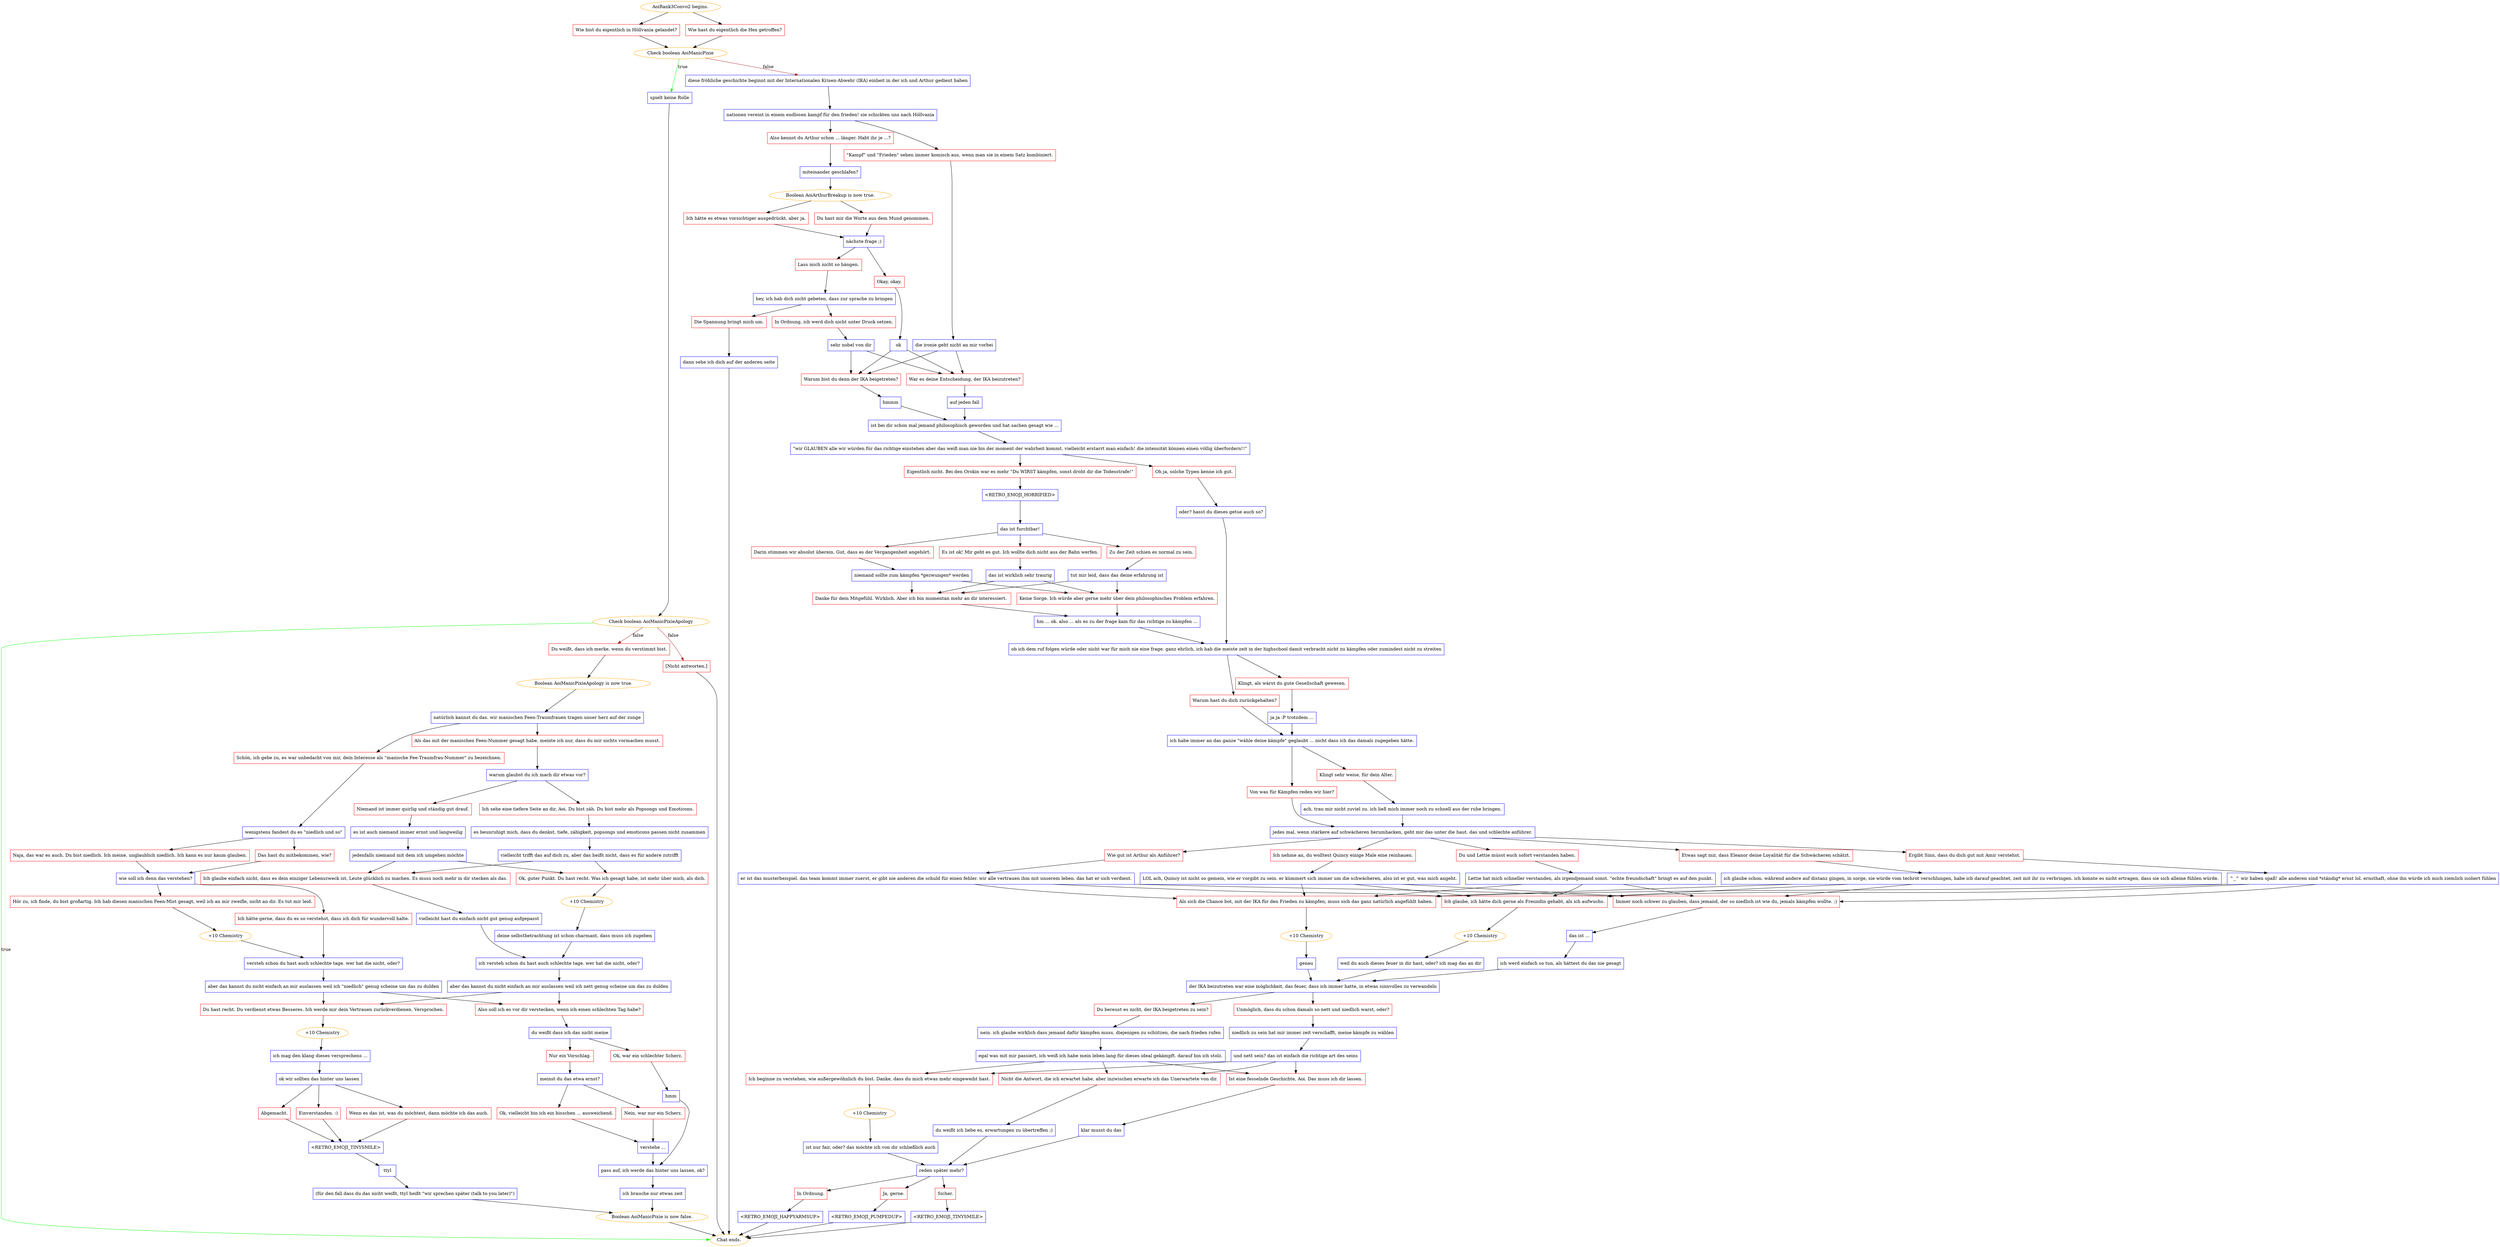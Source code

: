 digraph {
	"AoiRank3Convo2 begins." [color=orange];
		"AoiRank3Convo2 begins." -> j864762745;
		"AoiRank3Convo2 begins." -> j1883162510;
	j864762745 [label="Wie bist du eigentlich in Höllvania gelandet?",shape=box,color=red];
		j864762745 -> j1553637798;
	j1883162510 [label="Wie hast du eigentlich die Hex getroffen?",shape=box,color=red];
		j1883162510 -> j1553637798;
	j1553637798 [label="Check boolean AoiManicPixie",color=orange];
		j1553637798 -> j3520966900 [label=true,color=green];
		j1553637798 -> j3235862831 [label=false,color=brown];
	j3520966900 [label="spielt keine Rolle",shape=box,color=blue];
		j3520966900 -> j2806985163;
	j3235862831 [label="diese fröhliche geschichte beginnt mit der Internationalen Krisen-Abwehr (IKA) einheit in der ich und Arthur gedient haben",shape=box,color=blue];
		j3235862831 -> j1996495214;
	j2806985163 [label="Check boolean AoiManicPixieApology",color=orange];
		j2806985163 -> "Chat ends." [label=true,color=green];
		j2806985163 -> j851475613 [label=false,color=brown];
		j2806985163 -> j2595336394 [label=false,color=brown];
	j1996495214 [label="nationen vereint in einem endlosen kampf für den frieden! sie schickten uns nach Höllvania",shape=box,color=blue];
		j1996495214 -> j2620313215;
		j1996495214 -> j3099620697;
	"Chat ends." [color=orange];
	j851475613 [label="Du weißt, dass ich merke, wenn du verstimmt bist.",shape=box,color=red];
		j851475613 -> j498079741;
	j2595336394 [label="[Nicht antworten.]",shape=box,color=red];
		j2595336394 -> "Chat ends.";
	j2620313215 [label="Also kennst du Arthur schon ... länger. Habt ihr je ...?",shape=box,color=red];
		j2620313215 -> j2242376869;
	j3099620697 [label="\"Kampf\" und \"Frieden\" sehen immer komisch aus, wenn man sie in einem Satz kombiniert.",shape=box,color=red];
		j3099620697 -> j3806320442;
	j498079741 [label="Boolean AoiManicPixieApology is now true.",color=orange];
		j498079741 -> j4805864;
	j2242376869 [label="miteinander geschlafen?",shape=box,color=blue];
		j2242376869 -> j1782455318;
	j3806320442 [label="die ironie geht nicht an mir vorbei",shape=box,color=blue];
		j3806320442 -> j4048262210;
		j3806320442 -> j2305287627;
	j4805864 [label="natürlich kannst du das. wir manischen Feen-Traumfrauen tragen unser herz auf der zunge",shape=box,color=blue];
		j4805864 -> j3821936784;
		j4805864 -> j1085351631;
	j1782455318 [label="Boolean AoiArthurBreakup is now true.",color=orange];
		j1782455318 -> j1448862491;
		j1782455318 -> j288863365;
	j4048262210 [label="Warum bist du denn der IKA beigetreten?",shape=box,color=red];
		j4048262210 -> j2443306066;
	j2305287627 [label="War es deine Entscheidung, der IKA beizutreten?",shape=box,color=red];
		j2305287627 -> j4219327224;
	j3821936784 [label="Schön, ich gebe zu, es war unbedacht von mir, dein Interesse als \"manische Fee-Traumfrau-Nummer\" zu bezeichnen.",shape=box,color=red];
		j3821936784 -> j4017072816;
	j1085351631 [label="Als das mit der manischen Feen-Nummer gesagt habe, meinte ich nur, dass du mir nichts vormachen musst.",shape=box,color=red];
		j1085351631 -> j154964839;
	j1448862491 [label="Ich hätte es etwas vorsichtiger ausgedrückt, aber ja.",shape=box,color=red];
		j1448862491 -> j642836425;
	j288863365 [label="Du hast mir die Worte aus dem Mund genommen.",shape=box,color=red];
		j288863365 -> j642836425;
	j2443306066 [label="hmmm",shape=box,color=blue];
		j2443306066 -> j3974051744;
	j4219327224 [label="auf jeden fall",shape=box,color=blue];
		j4219327224 -> j3974051744;
	j4017072816 [label="wenigstens fandest du es \"niedlich und so\"",shape=box,color=blue];
		j4017072816 -> j3513795025;
		j4017072816 -> j3128503832;
	j154964839 [label="warum glaubst du ich mach dir etwas vor?",shape=box,color=blue];
		j154964839 -> j1484970798;
		j154964839 -> j317480051;
	j642836425 [label="nächste frage ;)",shape=box,color=blue];
		j642836425 -> j1111039862;
		j642836425 -> j3064901456;
	j3974051744 [label="ist bei dir schon mal jemand philosophisch geworden und hat sachen gesagt wie ...",shape=box,color=blue];
		j3974051744 -> j3169550085;
	j3513795025 [label="Naja, das war es auch. Du bist niedlich. Ich meine, unglaublich niedlich. Ich kann es nur kaum glauben.",shape=box,color=red];
		j3513795025 -> j3441387315;
	j3128503832 [label="Das hast du mitbekommen, wie?",shape=box,color=red];
		j3128503832 -> j3441387315;
	j1484970798 [label="Niemand ist immer quirlig und ständig gut drauf.",shape=box,color=red];
		j1484970798 -> j1119617788;
	j317480051 [label="Ich sehe eine tiefere Seite an dir, Aoi. Du bist zäh. Du bist mehr als Popsongs und Emoticons.",shape=box,color=red];
		j317480051 -> j4110920037;
	j1111039862 [label="Lass mich nicht so hängen.",shape=box,color=red];
		j1111039862 -> j282575625;
	j3064901456 [label="Okay, okay.",shape=box,color=red];
		j3064901456 -> j2967577587;
	j3169550085 [label="\"wir GLAUBEN alle wir würden für das richtige einstehen aber das weiß man nie bis der moment der wahrheit kommt. vielleicht erstarrt man einfach! die intensität können einen völlig überfordern!!\"",shape=box,color=blue];
		j3169550085 -> j738451144;
		j3169550085 -> j3405852339;
	j3441387315 [label="wie soll ich denn das verstehen?",shape=box,color=blue];
		j3441387315 -> j1796411086;
		j3441387315 -> j3014540306;
	j1119617788 [label="es ist auch niemand immer ernst und langweilig",shape=box,color=blue];
		j1119617788 -> j912879449;
	j4110920037 [label="es beunruhigt mich, dass du denkst, tiefe, zähigkeit, popsongs und emoticons passen nicht zusammen",shape=box,color=blue];
		j4110920037 -> j2368093037;
	j282575625 [label="hey, ich hab dich nicht gebeten, dass zur sprache zu bringen",shape=box,color=blue];
		j282575625 -> j2819635280;
		j282575625 -> j2657307046;
	j2967577587 [label="ok",shape=box,color=blue];
		j2967577587 -> j4048262210;
		j2967577587 -> j2305287627;
	j738451144 [label="Eigentlich nicht. Bei den Orokin war es mehr \"Du WIRST kämpfen, sonst droht dir die Todesstrafe!\"",shape=box,color=red];
		j738451144 -> j2222434973;
	j3405852339 [label="Oh ja, solche Typen kenne ich gut.",shape=box,color=red];
		j3405852339 -> j3782670789;
	j1796411086 [label="Hör zu, ich finde, du bist großartig. Ich hab diesen manischen Feen-Mist gesagt, weil ich an mir zweifle, nicht an dir. Es tut mir leid.",shape=box,color=red];
		j1796411086 -> j1032987447;
	j3014540306 [label="Ich hätte gerne, dass du es so verstehst, dass ich dich für wundervoll halte.",shape=box,color=red];
		j3014540306 -> j1659605745;
	j912879449 [label="jedenfalls niemand mit dem ich umgehen möchte",shape=box,color=blue];
		j912879449 -> j712800835;
		j912879449 -> j821107644;
	j2368093037 [label="vielleicht trifft das auf dich zu, aber das heißt nicht, dass es für andere zutrifft",shape=box,color=blue];
		j2368093037 -> j821107644;
		j2368093037 -> j712800835;
	j2819635280 [label="Die Spannung bringt mich um.",shape=box,color=red];
		j2819635280 -> j2695316374;
	j2657307046 [label="In Ordnung, ich werd dich nicht unter Druck setzen.",shape=box,color=red];
		j2657307046 -> j838693071;
	j2222434973 [label="<RETRO_EMOJI_HORRIFIED>",shape=box,color=blue];
		j2222434973 -> j984982737;
	j3782670789 [label="oder? hasst du dieses getue auch so?",shape=box,color=blue];
		j3782670789 -> j4185078154;
	j1032987447 [label="+10 Chemistry",color=orange];
		j1032987447 -> j1659605745;
	j1659605745 [label="versteh schon du hast auch schlechte tage. wer hat die nicht, oder?",shape=box,color=blue];
		j1659605745 -> j418434303;
	j712800835 [label="Ich glaube einfach nicht, dass es dein einziger Lebenszweck ist, Leute glücklich zu machen. Es muss noch mehr in dir stecken als das.",shape=box,color=red];
		j712800835 -> j4213808456;
	j821107644 [label="Ok, guter Punkt. Du hast recht. Was ich gesagt habe, ist mehr über mich, als dich.",shape=box,color=red];
		j821107644 -> j4251156137;
	j2695316374 [label="dann sehe ich dich auf der anderen seite",shape=box,color=blue];
		j2695316374 -> "Chat ends.";
	j838693071 [label="sehr nobel von dir",shape=box,color=blue];
		j838693071 -> j4048262210;
		j838693071 -> j2305287627;
	j984982737 [label="das ist furchtbar!",shape=box,color=blue];
		j984982737 -> j550458605;
		j984982737 -> j367933372;
		j984982737 -> j2699960001;
	j4185078154 [label="ob ich dem ruf folgen würde oder nicht war für mich nie eine frage. ganz ehrlich, ich hab die meiste zeit in der highschool damit verbracht nicht zu kämpfen oder zumindest nicht zu streiten",shape=box,color=blue];
		j4185078154 -> j1913186380;
		j4185078154 -> j2024967519;
	j418434303 [label="aber das kannst du nicht einfach an mir auslassen weil ich \"niedlich\" genug scheine um das zu dulden",shape=box,color=blue];
		j418434303 -> j2228573032;
		j418434303 -> j473867107;
	j4213808456 [label="vielleicht hast du einfach nicht gut genug aufgepasst",shape=box,color=blue];
		j4213808456 -> j1045940795;
	j4251156137 [label="+10 Chemistry",color=orange];
		j4251156137 -> j2767273905;
	j550458605 [label="Darin stimmen wir absolut überein. Gut, dass es der Vergangenheit angehört.",shape=box,color=red];
		j550458605 -> j578143492;
	j367933372 [label="Es ist ok! Mir geht es gut. Ich wollte dich nicht aus der Bahn werfen.",shape=box,color=red];
		j367933372 -> j2007095994;
	j2699960001 [label="Zu der Zeit schien es normal zu sein.",shape=box,color=red];
		j2699960001 -> j2279182005;
	j1913186380 [label="Warum hast du dich zurückgehalten?",shape=box,color=red];
		j1913186380 -> j2908474912;
	j2024967519 [label="Klingt, als wärst du gute Gesellschaft gewesen.",shape=box,color=red];
		j2024967519 -> j94439461;
	j2228573032 [label="Du hast recht. Du verdienst etwas Besseres. Ich werde mir dein Vertrauen zurückverdienen. Versprochen.",shape=box,color=red];
		j2228573032 -> j1014139185;
	j473867107 [label="Also soll ich es vor dir verstecken, wenn ich einen schlechten Tag habe?",shape=box,color=red];
		j473867107 -> j2146735564;
	j1045940795 [label="ich versteh schon du hast auch schlechte tage. wer hat die nicht, oder?",shape=box,color=blue];
		j1045940795 -> j1471017134;
	j2767273905 [label="deine selbstbetrachtung ist schon charmant, dass muss ich zugeben",shape=box,color=blue];
		j2767273905 -> j1045940795;
	j578143492 [label="niemand sollte zum kämpfen *gezwungen* werden",shape=box,color=blue];
		j578143492 -> j1898543481;
		j578143492 -> j1450499265;
	j2007095994 [label="das ist wirklich sehr traurig",shape=box,color=blue];
		j2007095994 -> j1898543481;
		j2007095994 -> j1450499265;
	j2279182005 [label="tut mir leid, dass das deine erfahrung ist",shape=box,color=blue];
		j2279182005 -> j1898543481;
		j2279182005 -> j1450499265;
	j2908474912 [label="ich habe immer an das ganze \"wähle deine kämpfe\" geglaubt ... nicht dass ich das damals zugegeben hätte.",shape=box,color=blue];
		j2908474912 -> j310839237;
		j2908474912 -> j983199417;
	j94439461 [label="ja ja :P trotzdem ...",shape=box,color=blue];
		j94439461 -> j2908474912;
	j1014139185 [label="+10 Chemistry",color=orange];
		j1014139185 -> j2942235165;
	j2146735564 [label="du weißt dass ich das nicht meine",shape=box,color=blue];
		j2146735564 -> j2292838590;
		j2146735564 -> j1780647842;
	j1471017134 [label="aber das kannst du nicht einfach an mir auslassen weil ich nett genug scheine um das zu dulden",shape=box,color=blue];
		j1471017134 -> j2228573032;
		j1471017134 -> j473867107;
	j1898543481 [label="Danke für dein Mitgefühl. Wirklich. Aber ich bin momentan mehr an dir interessiert. ",shape=box,color=red];
		j1898543481 -> j2610957378;
	j1450499265 [label="Keine Sorge. Ich würde aber gerne mehr über dein philosophisches Problem erfahren.",shape=box,color=red];
		j1450499265 -> j2610957378;
	j310839237 [label="Von was für Kämpfen reden wir hier?",shape=box,color=red];
		j310839237 -> j2631214544;
	j983199417 [label="Klingt sehr weise, für dein Alter.",shape=box,color=red];
		j983199417 -> j2943271672;
	j2942235165 [label="ich mag den klang dieses versprechens ...",shape=box,color=blue];
		j2942235165 -> j1300829690;
	j2292838590 [label="Nur ein Vorschlag.",shape=box,color=red];
		j2292838590 -> j1532041074;
	j1780647842 [label="Ok, war ein schlechter Scherz.",shape=box,color=red];
		j1780647842 -> j3417525606;
	j2610957378 [label="hm ... ok. also ... als es zu der frage kam für das richtige zu kämpfen ...",shape=box,color=blue];
		j2610957378 -> j4185078154;
	j2631214544 [label="jedes mal, wenn stärkere auf schwächeren herumhacken, geht mir das unter die haut. das und schlechte anführer.",shape=box,color=blue];
		j2631214544 -> j678152444;
		j2631214544 -> j4164362691;
		j2631214544 -> j2168951864;
		j2631214544 -> j648485286;
		j2631214544 -> j1998307311;
	j2943271672 [label="ach, trau mir nicht zuviel zu. ich ließ mich immer noch zu schnell aus der ruhe bringen.",shape=box,color=blue];
		j2943271672 -> j2631214544;
	j1300829690 [label="ok wir sollten das hinter uns lassen",shape=box,color=blue];
		j1300829690 -> j2162451664;
		j1300829690 -> j2257423012;
		j1300829690 -> j689101574;
	j1532041074 [label="meinst du das etwa ernst?",shape=box,color=blue];
		j1532041074 -> j984048295;
		j1532041074 -> j1265576794;
	j3417525606 [label="hmm",shape=box,color=blue];
		j3417525606 -> j3221271710;
	j678152444 [label="Wie gut ist Arthur als Anführer?",shape=box,color=red];
		j678152444 -> j3498838036;
	j4164362691 [label="Ich nehme an, du wolltest Quincy einige Male eine reinhauen.",shape=box,color=red];
		j4164362691 -> j622020145;
	j2168951864 [label="Du und Lettie müsst euch sofort verstanden haben.",shape=box,color=red];
		j2168951864 -> j912246249;
	j648485286 [label="Etwas sagt mir, dass Eleanor deine Loyalität für die Schwächeren schätzt.",shape=box,color=red];
		j648485286 -> j2617261284;
	j1998307311 [label="Ergibt Sinn, dass du dich gut mit Amir verstehst.",shape=box,color=red];
		j1998307311 -> j3571626841;
	j2162451664 [label="Abgemacht.",shape=box,color=red];
		j2162451664 -> j3232199089;
	j2257423012 [label="Einverstanden. :)",shape=box,color=red];
		j2257423012 -> j3232199089;
	j689101574 [label="Wenn es das ist, was du möchtest, dann möchte ich das auch.",shape=box,color=red];
		j689101574 -> j3232199089;
	j984048295 [label="Ok, vielleicht bin ich ein bisschen ... ausweichend.",shape=box,color=red];
		j984048295 -> j4151466906;
	j1265576794 [label="Nein, war nur ein Scherz.",shape=box,color=red];
		j1265576794 -> j4151466906;
	j3221271710 [label="pass auf, ich werde das hinter uns lassen, ok?",shape=box,color=blue];
		j3221271710 -> j2974191034;
	j3498838036 [label="er ist das musterbeispiel. das team kommt immer zuerst, er gibt nie anderen die schuld für einen fehler. wir alle vertrauen ihm mit unserem leben. das hat er sich verdient.",shape=box,color=blue];
		j3498838036 -> j2625564684;
		j3498838036 -> j1133436070;
		j3498838036 -> j3930893927;
	j622020145 [label="LOL ach, Quincy ist nicht so gemein, wie er vorgibt zu sein. er kümmert sich immer um die schwächeren, also ist er gut, was mich angeht.",shape=box,color=blue];
		j622020145 -> j2625564684;
		j622020145 -> j1133436070;
		j622020145 -> j3930893927;
	j912246249 [label="Lettie hat mich schneller verstanden, als irgendjemand sonst. \"echte freundschaft\" bringt es auf den punkt.",shape=box,color=blue];
		j912246249 -> j2625564684;
		j912246249 -> j1133436070;
		j912246249 -> j3930893927;
	j2617261284 [label="ich glaube schon. während andere auf distanz gingen, in sorge, sie würde vom techrot verschlungen, habe ich darauf geachtet, zeit mit ihr zu verbringen. ich konnte es nicht ertragen, dass sie sich alleine fühlen würde.",shape=box,color=blue];
		j2617261284 -> j2625564684;
		j2617261284 -> j1133436070;
		j2617261284 -> j3930893927;
	j3571626841 [label="^_^ wir haben spaß! alle anderen sind *ständig* ernst lol. ernsthaft, ohne ihn würde ich mich ziemlich isoliert fühlen",shape=box,color=blue];
		j3571626841 -> j2625564684;
		j3571626841 -> j1133436070;
		j3571626841 -> j3930893927;
	j3232199089 [label="<RETRO_EMOJI_TINYSMILE>",shape=box,color=blue];
		j3232199089 -> j3488305304;
	j4151466906 [label="verstehe ...",shape=box,color=blue];
		j4151466906 -> j3221271710;
	j2974191034 [label="ich brauche nur etwas zeit",shape=box,color=blue];
		j2974191034 -> j2477397060;
	j2625564684 [label="Als sich die Chance bot, mit der IKA für den Frieden zu kämpfen, muss sich das ganz natürlich angefühlt haben.",shape=box,color=red];
		j2625564684 -> j2416748939;
	j1133436070 [label="Ich glaube, ich hätte dich gerne als Freundin gehabt, als ich aufwuchs.",shape=box,color=red];
		j1133436070 -> j3874989082;
	j3930893927 [label="Immer noch schwer zu glauben, dass jemand, der so niedlich ist wie du, jemals kämpfen wollte. ;)",shape=box,color=red];
		j3930893927 -> j2327429896;
	j3488305304 [label="ttyl",shape=box,color=blue];
		j3488305304 -> j3232356311;
	j2477397060 [label="Boolean AoiManicPixie is now false.",color=orange];
		j2477397060 -> "Chat ends.";
	j2416748939 [label="+10 Chemistry",color=orange];
		j2416748939 -> j480711030;
	j3874989082 [label="+10 Chemistry",color=orange];
		j3874989082 -> j125316827;
	j2327429896 [label="das ist ...",shape=box,color=blue];
		j2327429896 -> j4015951186;
	j3232356311 [label="(für den fall dass du das nicht weißt, ttyl heißt \"wir sprechen später (talk to you later)\")",shape=box,color=blue];
		j3232356311 -> j2477397060;
	j480711030 [label="genau",shape=box,color=blue];
		j480711030 -> j580249701;
	j125316827 [label="weil du auch dieses feuer in dir hast, oder? ich mag das an dir",shape=box,color=blue];
		j125316827 -> j580249701;
	j4015951186 [label="ich werd einfach so tun, als hättest du das nie gesagt",shape=box,color=blue];
		j4015951186 -> j580249701;
	j580249701 [label="der IKA beizutreten war eine möglichkeit, das feuer, dass ich immer hatte, in etwas sinnvolles zu verwandeln",shape=box,color=blue];
		j580249701 -> j2247057716;
		j580249701 -> j1222882702;
	j2247057716 [label="Du bereust es nicht, der IKA beigetreten zu sein?",shape=box,color=red];
		j2247057716 -> j4214236140;
	j1222882702 [label="Unmöglich, dass du schon damals so nett und niedlich warst, oder?",shape=box,color=red];
		j1222882702 -> j2508563950;
	j4214236140 [label="nein. ich glaube wirklich dass jemand dafür kämpfen muss, diejenigen zu schützen, die nach frieden rufen",shape=box,color=blue];
		j4214236140 -> j514606504;
	j2508563950 [label="niedlich zu sein hat mir immer zeit verschafft, meine kämpfe zu wählen",shape=box,color=blue];
		j2508563950 -> j2156714506;
	j514606504 [label="egal was mit mir passiert, ich weiß ich habe mein leben lang für dieses ideal gekämpft. darauf bin ich stolz.",shape=box,color=blue];
		j514606504 -> j3303247741;
		j514606504 -> j2034125796;
		j514606504 -> j502434195;
	j2156714506 [label="und nett sein? das ist einfach die richtige art des seins",shape=box,color=blue];
		j2156714506 -> j3303247741;
		j2156714506 -> j2034125796;
		j2156714506 -> j502434195;
	j3303247741 [label="Ich beginne zu verstehen, wie außergewöhnlich du bist. Danke, dass du mich etwas mehr eingeweiht hast.",shape=box,color=red];
		j3303247741 -> j1434675428;
	j2034125796 [label="Nicht die Antwort, die ich erwartet habe, aber inzwischen erwarte ich das Unerwartete von dir.",shape=box,color=red];
		j2034125796 -> j3115167341;
	j502434195 [label="Ist eine fesselnde Geschichte, Aoi. Das muss ich dir lassen.",shape=box,color=red];
		j502434195 -> j3638588209;
	j1434675428 [label="+10 Chemistry",color=orange];
		j1434675428 -> j1954924896;
	j3115167341 [label="du weißt ich liebe es, erwartungen zu übertreffen ;)",shape=box,color=blue];
		j3115167341 -> j3979579138;
	j3638588209 [label="klar musst du das",shape=box,color=blue];
		j3638588209 -> j3979579138;
	j1954924896 [label="ist nur fair, oder? das möchte ich von dir schließlich auch",shape=box,color=blue];
		j1954924896 -> j3979579138;
	j3979579138 [label="reden später mehr?",shape=box,color=blue];
		j3979579138 -> j4252570623;
		j3979579138 -> j3595327880;
		j3979579138 -> j2812442774;
	j4252570623 [label="In Ordnung.",shape=box,color=red];
		j4252570623 -> j2061505340;
	j3595327880 [label="Ja, gerne.",shape=box,color=red];
		j3595327880 -> j336425587;
	j2812442774 [label="Sicher.",shape=box,color=red];
		j2812442774 -> j3029731251;
	j2061505340 [label="<RETRO_EMOJI_HAPPYARMSUP>",shape=box,color=blue];
		j2061505340 -> "Chat ends.";
	j336425587 [label="<RETRO_EMOJI_PUMPEDUP>",shape=box,color=blue];
		j336425587 -> "Chat ends.";
	j3029731251 [label="<RETRO_EMOJI_TINYSMILE>",shape=box,color=blue];
		j3029731251 -> "Chat ends.";
}